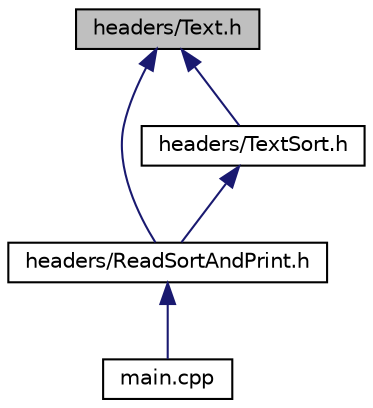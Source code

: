 digraph "headers/Text.h"
{
  edge [fontname="Helvetica",fontsize="10",labelfontname="Helvetica",labelfontsize="10"];
  node [fontname="Helvetica",fontsize="10",shape=record];
  Node7 [label="headers/Text.h",height=0.2,width=0.4,color="black", fillcolor="grey75", style="filled", fontcolor="black"];
  Node7 -> Node8 [dir="back",color="midnightblue",fontsize="10",style="solid",fontname="Helvetica"];
  Node8 [label="headers/ReadSortAndPrint.h",height=0.2,width=0.4,color="black", fillcolor="white", style="filled",URL="$ReadSortAndPrint_8h.html",tooltip="contains one function which reads file, sortes it and prints in stdin "];
  Node8 -> Node9 [dir="back",color="midnightblue",fontsize="10",style="solid",fontname="Helvetica"];
  Node9 [label="main.cpp",height=0.2,width=0.4,color="black", fillcolor="white", style="filled",URL="$main_8cpp_source.html"];
  Node7 -> Node10 [dir="back",color="midnightblue",fontsize="10",style="solid",fontname="Helvetica"];
  Node10 [label="headers/TextSort.h",height=0.2,width=0.4,color="black", fillcolor="white", style="filled",URL="$TextSort_8h.html",tooltip="header with functions which sorts strings in Text object "];
  Node10 -> Node8 [dir="back",color="midnightblue",fontsize="10",style="solid",fontname="Helvetica"];
}
